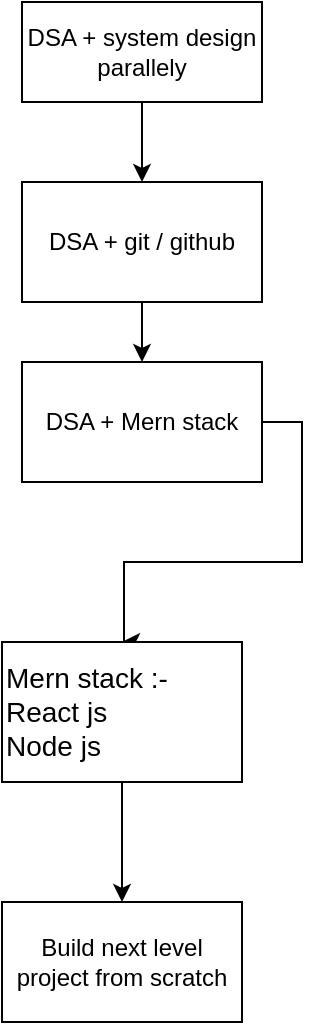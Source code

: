 <mxfile version="21.8.2" type="github">
  <diagram name="Page-1" id="sn3oBRaAoCzRNrL6y_VT">
    <mxGraphModel dx="1050" dy="579" grid="1" gridSize="10" guides="1" tooltips="1" connect="1" arrows="1" fold="1" page="1" pageScale="1" pageWidth="850" pageHeight="1100" math="0" shadow="0">
      <root>
        <mxCell id="0" />
        <mxCell id="1" parent="0" />
        <mxCell id="TWiuaiORLkv9b1e03A36-5" style="edgeStyle=orthogonalEdgeStyle;rounded=0;orthogonalLoop=1;jettySize=auto;html=1;exitX=0.5;exitY=1;exitDx=0;exitDy=0;" edge="1" parent="1" source="TWiuaiORLkv9b1e03A36-4" target="TWiuaiORLkv9b1e03A36-6">
          <mxGeometry relative="1" as="geometry">
            <mxPoint x="410" y="510" as="targetPoint" />
          </mxGeometry>
        </mxCell>
        <mxCell id="TWiuaiORLkv9b1e03A36-4" value="DSA + system design parallely" style="rounded=0;whiteSpace=wrap;html=1;" vertex="1" parent="1">
          <mxGeometry x="350" y="410" width="120" height="50" as="geometry" />
        </mxCell>
        <mxCell id="TWiuaiORLkv9b1e03A36-7" style="edgeStyle=orthogonalEdgeStyle;rounded=0;orthogonalLoop=1;jettySize=auto;html=1;exitX=0.5;exitY=1;exitDx=0;exitDy=0;" edge="1" parent="1" source="TWiuaiORLkv9b1e03A36-6" target="TWiuaiORLkv9b1e03A36-8">
          <mxGeometry relative="1" as="geometry">
            <mxPoint x="410" y="600" as="targetPoint" />
          </mxGeometry>
        </mxCell>
        <mxCell id="TWiuaiORLkv9b1e03A36-6" value="DSA + git / github" style="rounded=0;whiteSpace=wrap;html=1;" vertex="1" parent="1">
          <mxGeometry x="350" y="500" width="120" height="60" as="geometry" />
        </mxCell>
        <mxCell id="TWiuaiORLkv9b1e03A36-9" style="edgeStyle=orthogonalEdgeStyle;rounded=0;orthogonalLoop=1;jettySize=auto;html=1;exitX=1;exitY=0.5;exitDx=0;exitDy=0;" edge="1" parent="1" source="TWiuaiORLkv9b1e03A36-8">
          <mxGeometry relative="1" as="geometry">
            <mxPoint x="400" y="730" as="targetPoint" />
            <Array as="points">
              <mxPoint x="490" y="620" />
              <mxPoint x="490" y="690" />
              <mxPoint x="401" y="690" />
            </Array>
          </mxGeometry>
        </mxCell>
        <mxCell id="TWiuaiORLkv9b1e03A36-8" value="DSA + Mern stack" style="rounded=0;whiteSpace=wrap;html=1;" vertex="1" parent="1">
          <mxGeometry x="350" y="590" width="120" height="60" as="geometry" />
        </mxCell>
        <mxCell id="TWiuaiORLkv9b1e03A36-13" style="edgeStyle=orthogonalEdgeStyle;rounded=0;orthogonalLoop=1;jettySize=auto;html=1;exitX=0.5;exitY=1;exitDx=0;exitDy=0;entryX=0.5;entryY=0;entryDx=0;entryDy=0;" edge="1" parent="1" source="TWiuaiORLkv9b1e03A36-10" target="TWiuaiORLkv9b1e03A36-12">
          <mxGeometry relative="1" as="geometry" />
        </mxCell>
        <mxCell id="TWiuaiORLkv9b1e03A36-10" value="&lt;font style=&quot;font-size: 14px;&quot;&gt;Mern stack :-&lt;br&gt;React js&lt;br&gt;Node js&lt;/font&gt;" style="rounded=0;whiteSpace=wrap;html=1;align=left;" vertex="1" parent="1">
          <mxGeometry x="340" y="730" width="120" height="70" as="geometry" />
        </mxCell>
        <mxCell id="TWiuaiORLkv9b1e03A36-12" value="Build next level project from scratch" style="rounded=0;whiteSpace=wrap;html=1;" vertex="1" parent="1">
          <mxGeometry x="340" y="860" width="120" height="60" as="geometry" />
        </mxCell>
      </root>
    </mxGraphModel>
  </diagram>
</mxfile>
